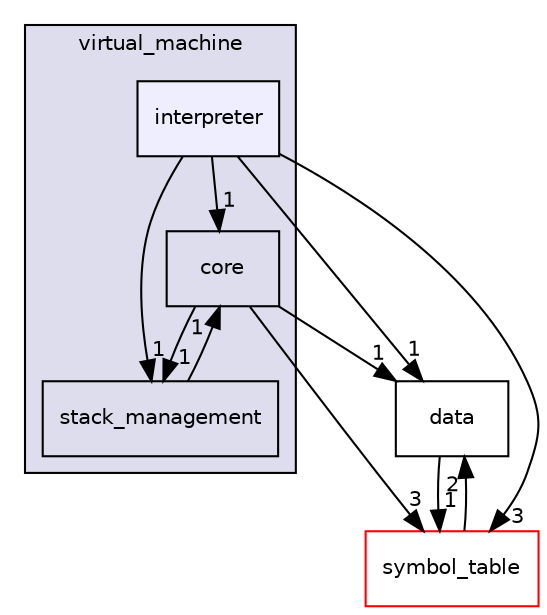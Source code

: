 digraph "src/virtual_machine/interpreter" {
  compound=true
  node [ fontsize="10", fontname="Helvetica"];
  edge [ labelfontsize="10", labelfontname="Helvetica"];
  subgraph clusterdir_e5266b4ceb27e330c344e6cd56c95927 {
    graph [ bgcolor="#ddddee", pencolor="black", label="virtual_machine" fontname="Helvetica", fontsize="10", URL="dir_e5266b4ceb27e330c344e6cd56c95927.html"]
  dir_6df885ecf73bf58ddde4e8d338d76cb1 [shape=box label="core" URL="dir_6df885ecf73bf58ddde4e8d338d76cb1.html"];
  dir_f6fa2e932ef009c59cb992a8233ab02a [shape=box label="stack_management" URL="dir_f6fa2e932ef009c59cb992a8233ab02a.html"];
  dir_fb6692f9de2d0b4603cdb0f945c51b02 [shape=box, label="interpreter", style="filled", fillcolor="#eeeeff", pencolor="black", URL="dir_fb6692f9de2d0b4603cdb0f945c51b02.html"];
  }
  dir_c1be8d27e7f84178e95f152701110b19 [shape=box label="data" URL="dir_c1be8d27e7f84178e95f152701110b19.html"];
  dir_ee2e78e09e3523a3dc72b1c19f9afb8f [shape=box label="symbol_table" fillcolor="white" style="filled" color="red" URL="dir_ee2e78e09e3523a3dc72b1c19f9afb8f.html"];
  dir_f6fa2e932ef009c59cb992a8233ab02a->dir_6df885ecf73bf58ddde4e8d338d76cb1 [headlabel="1", labeldistance=1.5 headhref="dir_000027_000025.html"];
  dir_6df885ecf73bf58ddde4e8d338d76cb1->dir_c1be8d27e7f84178e95f152701110b19 [headlabel="1", labeldistance=1.5 headhref="dir_000025_000002.html"];
  dir_6df885ecf73bf58ddde4e8d338d76cb1->dir_ee2e78e09e3523a3dc72b1c19f9afb8f [headlabel="3", labeldistance=1.5 headhref="dir_000025_000014.html"];
  dir_6df885ecf73bf58ddde4e8d338d76cb1->dir_f6fa2e932ef009c59cb992a8233ab02a [headlabel="1", labeldistance=1.5 headhref="dir_000025_000027.html"];
  dir_c1be8d27e7f84178e95f152701110b19->dir_ee2e78e09e3523a3dc72b1c19f9afb8f [headlabel="1", labeldistance=1.5 headhref="dir_000002_000014.html"];
  dir_fb6692f9de2d0b4603cdb0f945c51b02->dir_6df885ecf73bf58ddde4e8d338d76cb1 [headlabel="1", labeldistance=1.5 headhref="dir_000026_000025.html"];
  dir_fb6692f9de2d0b4603cdb0f945c51b02->dir_c1be8d27e7f84178e95f152701110b19 [headlabel="1", labeldistance=1.5 headhref="dir_000026_000002.html"];
  dir_fb6692f9de2d0b4603cdb0f945c51b02->dir_ee2e78e09e3523a3dc72b1c19f9afb8f [headlabel="3", labeldistance=1.5 headhref="dir_000026_000014.html"];
  dir_fb6692f9de2d0b4603cdb0f945c51b02->dir_f6fa2e932ef009c59cb992a8233ab02a [headlabel="1", labeldistance=1.5 headhref="dir_000026_000027.html"];
  dir_ee2e78e09e3523a3dc72b1c19f9afb8f->dir_c1be8d27e7f84178e95f152701110b19 [headlabel="2", labeldistance=1.5 headhref="dir_000014_000002.html"];
}
